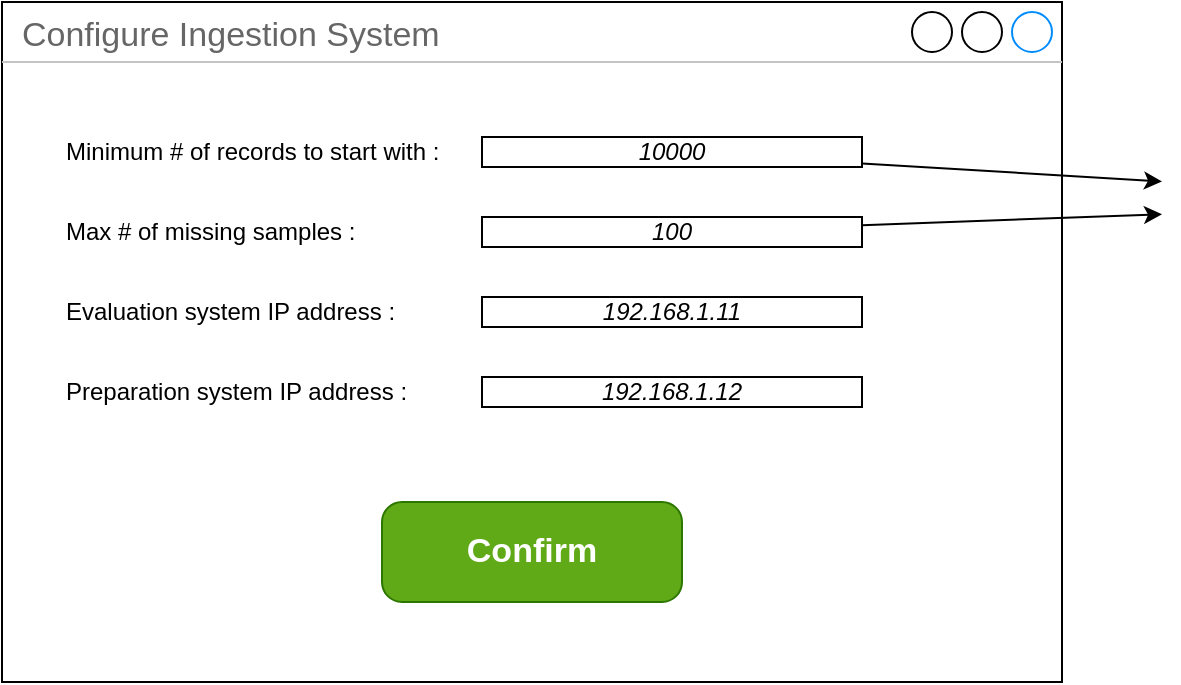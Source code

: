 <mxfile>
    <diagram id="neL44oRjK5zxVdb9nWQi" name="Page-1">
        <mxGraphModel dx="917" dy="766" grid="1" gridSize="10" guides="1" tooltips="1" connect="1" arrows="1" fold="1" page="1" pageScale="1" pageWidth="850" pageHeight="1100" math="0" shadow="0">
            <root>
                <mxCell id="0"/>
                <mxCell id="1" parent="0"/>
                <mxCell id="133" value="Configure Ingestion System" style="strokeWidth=1;shadow=0;dashed=0;align=center;html=1;shape=mxgraph.mockup.containers.window;align=left;verticalAlign=top;spacingLeft=8;strokeColor2=#008cff;strokeColor3=#c4c4c4;fontColor=#666666;mainText=;fontSize=17;labelBackgroundColor=none;whiteSpace=wrap;" parent="1" vertex="1">
                    <mxGeometry x="50" y="90" width="530" height="340" as="geometry"/>
                </mxCell>
                <mxCell id="134" value="Confirm" style="strokeWidth=1;shadow=0;dashed=0;align=center;html=1;shape=mxgraph.mockup.buttons.button;strokeColor=#2D7600;fontColor=#ffffff;mainText=;buttonStyle=round;fontSize=17;fontStyle=1;fillColor=#60a917;whiteSpace=wrap;" parent="1" vertex="1">
                    <mxGeometry x="240" y="340" width="150" height="50" as="geometry"/>
                </mxCell>
                <mxCell id="151" value="Minimum # of records to start with :" style="text;html=1;strokeColor=none;fillColor=none;align=left;verticalAlign=middle;whiteSpace=wrap;rounded=0;" parent="1" vertex="1">
                    <mxGeometry x="80" y="150" width="210" height="30" as="geometry"/>
                </mxCell>
                <mxCell id="163" style="edgeStyle=none;html=1;" edge="1" parent="1" source="152">
                    <mxGeometry relative="1" as="geometry">
                        <mxPoint x="630" y="179.759" as="targetPoint"/>
                    </mxGeometry>
                </mxCell>
                <mxCell id="152" value="&lt;i&gt;&lt;font&gt;10000&lt;/font&gt;&lt;/i&gt;" style="rounded=0;whiteSpace=wrap;html=1;fontColor=#000000;" parent="1" vertex="1">
                    <mxGeometry x="290" y="157.5" width="190" height="15" as="geometry"/>
                </mxCell>
                <mxCell id="154" value="Max # of missing samples :" style="text;html=1;strokeColor=none;fillColor=none;align=left;verticalAlign=middle;whiteSpace=wrap;rounded=0;" parent="1" vertex="1">
                    <mxGeometry x="80" y="190" width="210" height="30" as="geometry"/>
                </mxCell>
                <mxCell id="164" style="edgeStyle=none;html=1;" edge="1" parent="1" source="155">
                    <mxGeometry relative="1" as="geometry">
                        <mxPoint x="630" y="196.145" as="targetPoint"/>
                    </mxGeometry>
                </mxCell>
                <mxCell id="155" value="&lt;i&gt;&lt;font&gt;100&lt;/font&gt;&lt;/i&gt;" style="rounded=0;whiteSpace=wrap;html=1;fontColor=#000000;" parent="1" vertex="1">
                    <mxGeometry x="290" y="197.5" width="190" height="15" as="geometry"/>
                </mxCell>
                <mxCell id="158" value="Evaluation system IP address :" style="text;html=1;strokeColor=none;fillColor=none;align=left;verticalAlign=middle;whiteSpace=wrap;rounded=0;" parent="1" vertex="1">
                    <mxGeometry x="80" y="230" width="210" height="30" as="geometry"/>
                </mxCell>
                <mxCell id="159" value="&lt;i style=&quot;border-color: var(--border-color);&quot;&gt;&lt;font style=&quot;border-color: var(--border-color);&quot;&gt;192.168.1.11&lt;/font&gt;&lt;/i&gt;" style="rounded=0;whiteSpace=wrap;html=1;fontColor=#000000;" parent="1" vertex="1">
                    <mxGeometry x="290" y="237.5" width="190" height="15" as="geometry"/>
                </mxCell>
                <mxCell id="160" value="Preparation system IP address :" style="text;html=1;strokeColor=none;fillColor=none;align=left;verticalAlign=middle;whiteSpace=wrap;rounded=0;" parent="1" vertex="1">
                    <mxGeometry x="80" y="270" width="210" height="30" as="geometry"/>
                </mxCell>
                <mxCell id="161" value="&lt;i style=&quot;border-color: var(--border-color);&quot;&gt;&lt;font style=&quot;border-color: var(--border-color);&quot;&gt;192.168.1.12&lt;/font&gt;&lt;/i&gt;" style="rounded=0;whiteSpace=wrap;html=1;fontColor=#000000;" parent="1" vertex="1">
                    <mxGeometry x="290" y="277.5" width="190" height="15" as="geometry"/>
                </mxCell>
            </root>
        </mxGraphModel>
    </diagram>
</mxfile>